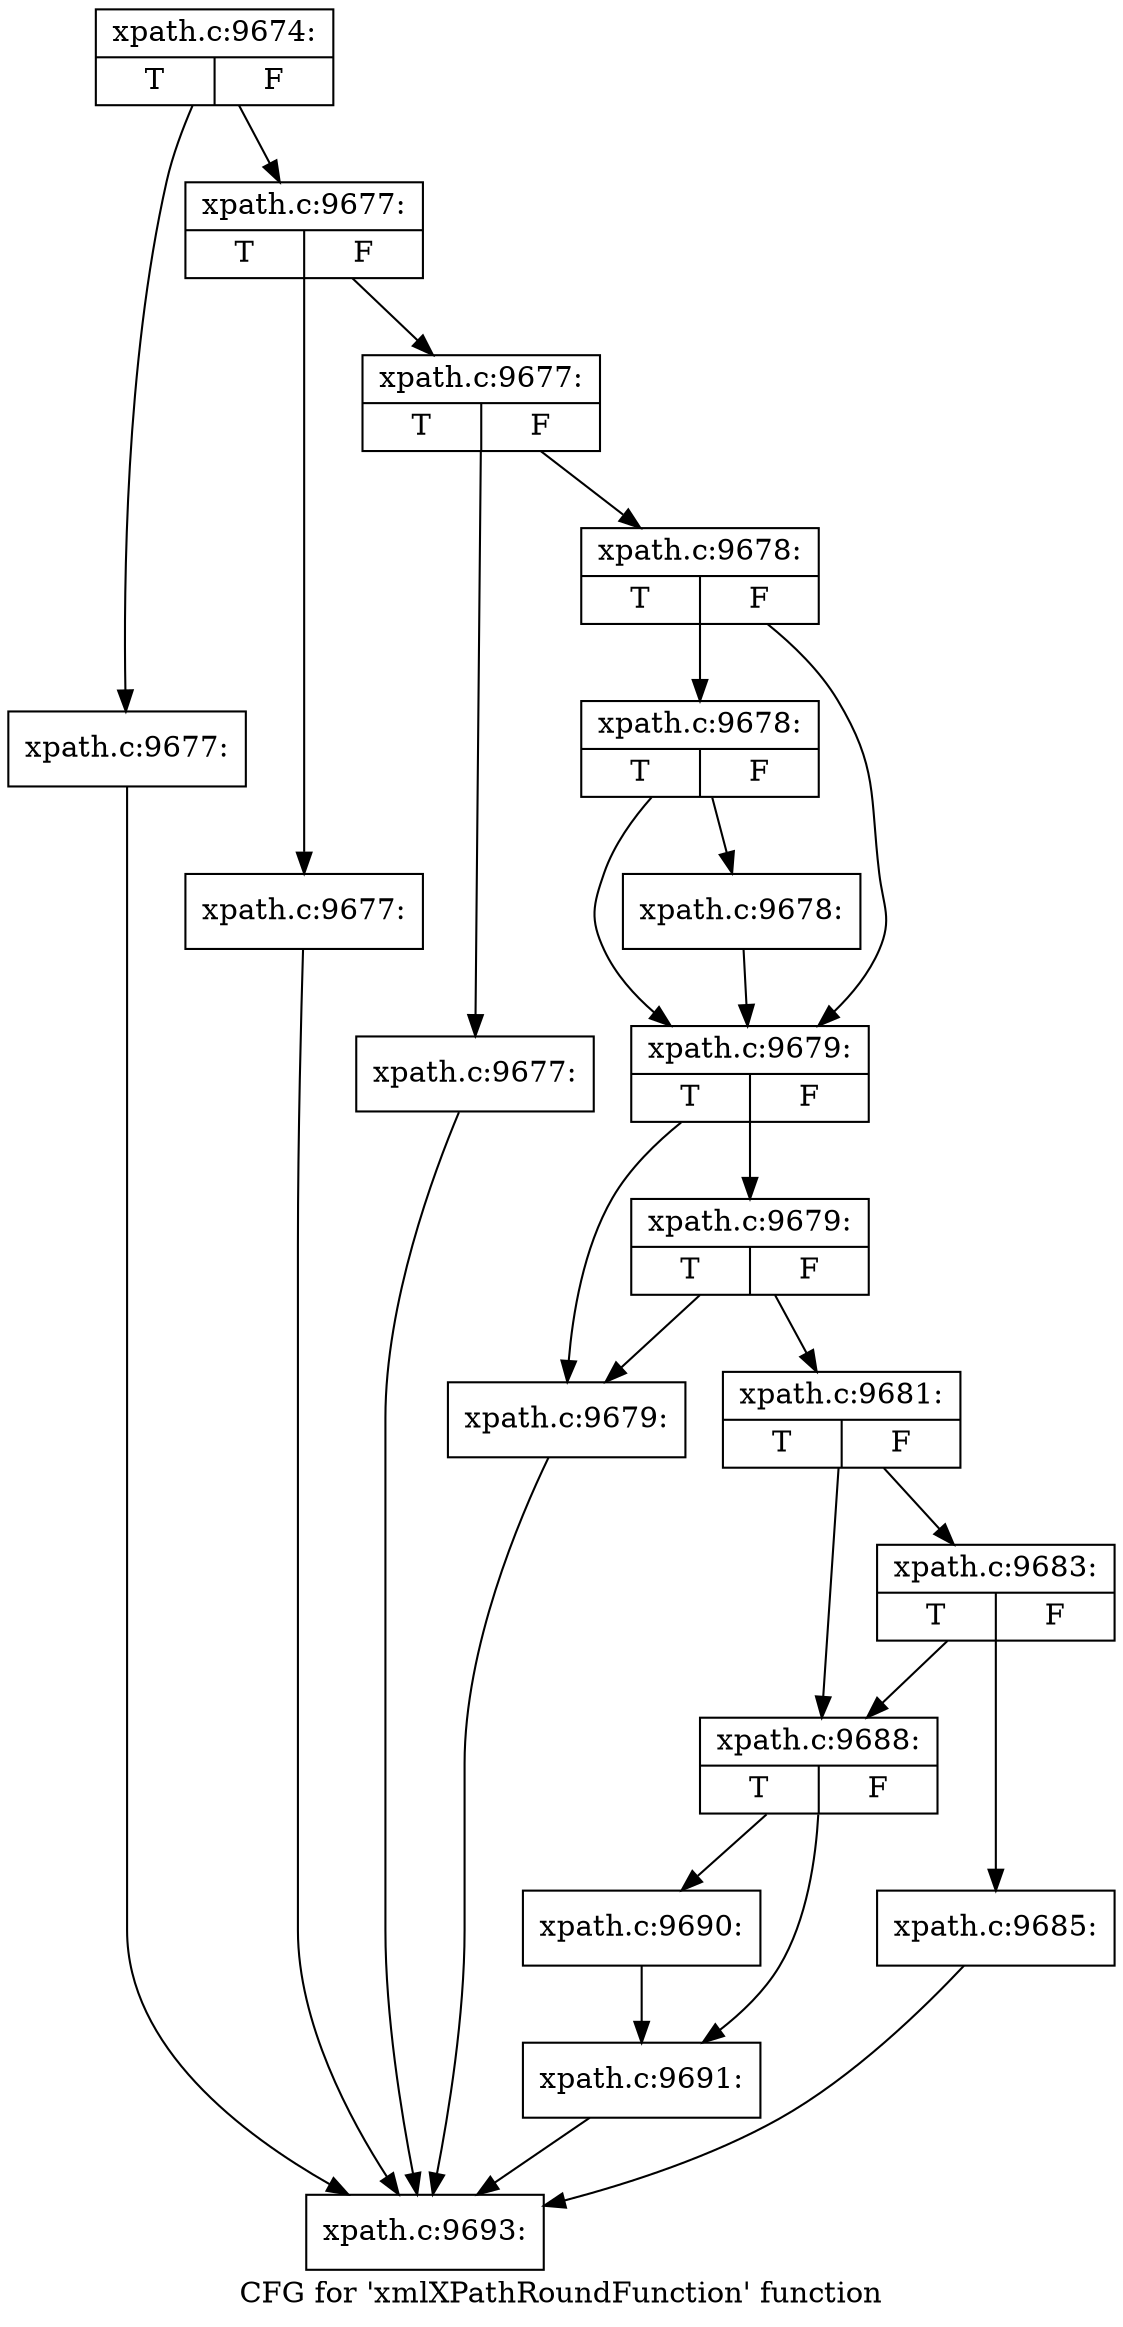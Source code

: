 digraph "CFG for 'xmlXPathRoundFunction' function" {
	label="CFG for 'xmlXPathRoundFunction' function";

	Node0x55e6b2871150 [shape=record,label="{xpath.c:9674:|{<s0>T|<s1>F}}"];
	Node0x55e6b2871150 -> Node0x55e6b2873940;
	Node0x55e6b2871150 -> Node0x55e6b2871320;
	Node0x55e6b2873940 [shape=record,label="{xpath.c:9677:}"];
	Node0x55e6b2873940 -> Node0x55e6b2877000;
	Node0x55e6b2871320 [shape=record,label="{xpath.c:9677:|{<s0>T|<s1>F}}"];
	Node0x55e6b2871320 -> Node0x55e6b2875070;
	Node0x55e6b2871320 -> Node0x55e6b28750c0;
	Node0x55e6b2875070 [shape=record,label="{xpath.c:9677:}"];
	Node0x55e6b2875070 -> Node0x55e6b2877000;
	Node0x55e6b28750c0 [shape=record,label="{xpath.c:9677:|{<s0>T|<s1>F}}"];
	Node0x55e6b28750c0 -> Node0x55e6b2875420;
	Node0x55e6b28750c0 -> Node0x55e6b2875470;
	Node0x55e6b2875420 [shape=record,label="{xpath.c:9677:}"];
	Node0x55e6b2875420 -> Node0x55e6b2877000;
	Node0x55e6b2875470 [shape=record,label="{xpath.c:9678:|{<s0>T|<s1>F}}"];
	Node0x55e6b2875470 -> Node0x55e6b2875a40;
	Node0x55e6b2875470 -> Node0x55e6b28759f0;
	Node0x55e6b2875a40 [shape=record,label="{xpath.c:9678:|{<s0>T|<s1>F}}"];
	Node0x55e6b2875a40 -> Node0x55e6b28759a0;
	Node0x55e6b2875a40 -> Node0x55e6b28759f0;
	Node0x55e6b28759a0 [shape=record,label="{xpath.c:9678:}"];
	Node0x55e6b28759a0 -> Node0x55e6b28759f0;
	Node0x55e6b28759f0 [shape=record,label="{xpath.c:9679:|{<s0>T|<s1>F}}"];
	Node0x55e6b28759f0 -> Node0x55e6b2876270;
	Node0x55e6b28759f0 -> Node0x55e6b2876310;
	Node0x55e6b2876310 [shape=record,label="{xpath.c:9679:|{<s0>T|<s1>F}}"];
	Node0x55e6b2876310 -> Node0x55e6b2876270;
	Node0x55e6b2876310 -> Node0x55e6b28762c0;
	Node0x55e6b2876270 [shape=record,label="{xpath.c:9679:}"];
	Node0x55e6b2876270 -> Node0x55e6b2877000;
	Node0x55e6b28762c0 [shape=record,label="{xpath.c:9681:|{<s0>T|<s1>F}}"];
	Node0x55e6b28762c0 -> Node0x55e6b28770a0;
	Node0x55e6b28762c0 -> Node0x55e6b2877050;
	Node0x55e6b28770a0 [shape=record,label="{xpath.c:9683:|{<s0>T|<s1>F}}"];
	Node0x55e6b28770a0 -> Node0x55e6b2876fb0;
	Node0x55e6b28770a0 -> Node0x55e6b2877050;
	Node0x55e6b2876fb0 [shape=record,label="{xpath.c:9685:}"];
	Node0x55e6b2876fb0 -> Node0x55e6b2877000;
	Node0x55e6b2877050 [shape=record,label="{xpath.c:9688:|{<s0>T|<s1>F}}"];
	Node0x55e6b2877050 -> Node0x55e6b2878060;
	Node0x55e6b2877050 -> Node0x55e6b28780b0;
	Node0x55e6b2878060 [shape=record,label="{xpath.c:9690:}"];
	Node0x55e6b2878060 -> Node0x55e6b28780b0;
	Node0x55e6b28780b0 [shape=record,label="{xpath.c:9691:}"];
	Node0x55e6b28780b0 -> Node0x55e6b2877000;
	Node0x55e6b2877000 [shape=record,label="{xpath.c:9693:}"];
}
